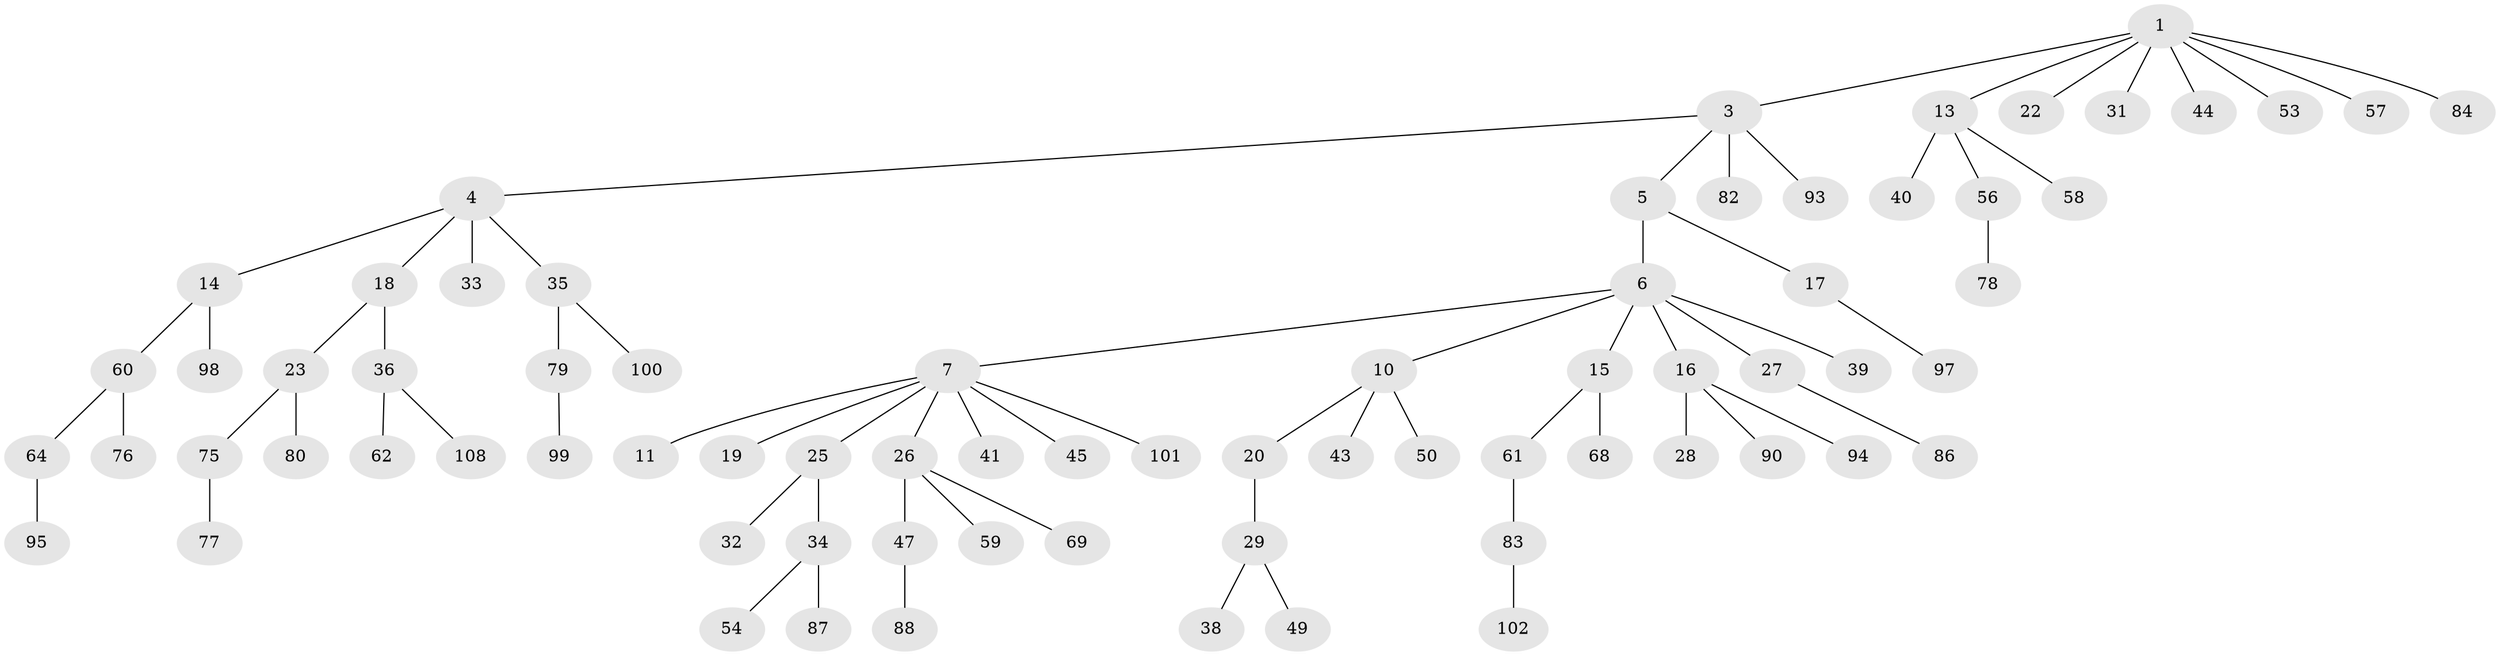 // Generated by graph-tools (version 1.1) at 2025/52/02/27/25 19:52:10]
// undirected, 74 vertices, 73 edges
graph export_dot {
graph [start="1"]
  node [color=gray90,style=filled];
  1 [super="+2"];
  3 [super="+52"];
  4 [super="+74"];
  5;
  6 [super="+8"];
  7 [super="+9"];
  10 [super="+12"];
  11;
  13 [super="+24"];
  14 [super="+65"];
  15 [super="+89"];
  16 [super="+21"];
  17 [super="+71"];
  18 [super="+30"];
  19 [super="+42"];
  20;
  22;
  23 [super="+37"];
  25;
  26 [super="+46"];
  27;
  28 [super="+55"];
  29 [super="+66"];
  31;
  32 [super="+105"];
  33 [super="+70"];
  34 [super="+51"];
  35 [super="+92"];
  36 [super="+48"];
  38;
  39;
  40;
  41 [super="+96"];
  43 [super="+103"];
  44;
  45;
  47 [super="+104"];
  49;
  50 [super="+106"];
  53;
  54 [super="+72"];
  56 [super="+67"];
  57;
  58;
  59 [super="+63"];
  60 [super="+73"];
  61;
  62;
  64 [super="+85"];
  68;
  69;
  75;
  76;
  77 [super="+81"];
  78;
  79;
  80;
  82;
  83;
  84 [super="+91"];
  86;
  87;
  88;
  90;
  93;
  94;
  95;
  97;
  98;
  99;
  100;
  101;
  102 [super="+107"];
  108;
  1 -- 3;
  1 -- 13;
  1 -- 22;
  1 -- 44;
  1 -- 53;
  1 -- 57;
  1 -- 84;
  1 -- 31;
  3 -- 4;
  3 -- 5;
  3 -- 93;
  3 -- 82;
  4 -- 14;
  4 -- 18;
  4 -- 33;
  4 -- 35;
  5 -- 6;
  5 -- 17;
  6 -- 7;
  6 -- 16;
  6 -- 39;
  6 -- 10;
  6 -- 27;
  6 -- 15;
  7 -- 19;
  7 -- 41;
  7 -- 45;
  7 -- 101;
  7 -- 25;
  7 -- 26;
  7 -- 11;
  10 -- 20;
  10 -- 50;
  10 -- 43;
  13 -- 40;
  13 -- 56;
  13 -- 58;
  14 -- 60;
  14 -- 98;
  15 -- 61;
  15 -- 68;
  16 -- 28;
  16 -- 90;
  16 -- 94;
  17 -- 97;
  18 -- 23;
  18 -- 36;
  20 -- 29;
  23 -- 80;
  23 -- 75;
  25 -- 32;
  25 -- 34;
  26 -- 47;
  26 -- 59;
  26 -- 69;
  27 -- 86;
  29 -- 38;
  29 -- 49;
  34 -- 54;
  34 -- 87;
  35 -- 79;
  35 -- 100;
  36 -- 108;
  36 -- 62;
  47 -- 88;
  56 -- 78;
  60 -- 64;
  60 -- 76;
  61 -- 83;
  64 -- 95;
  75 -- 77;
  79 -- 99;
  83 -- 102;
}
